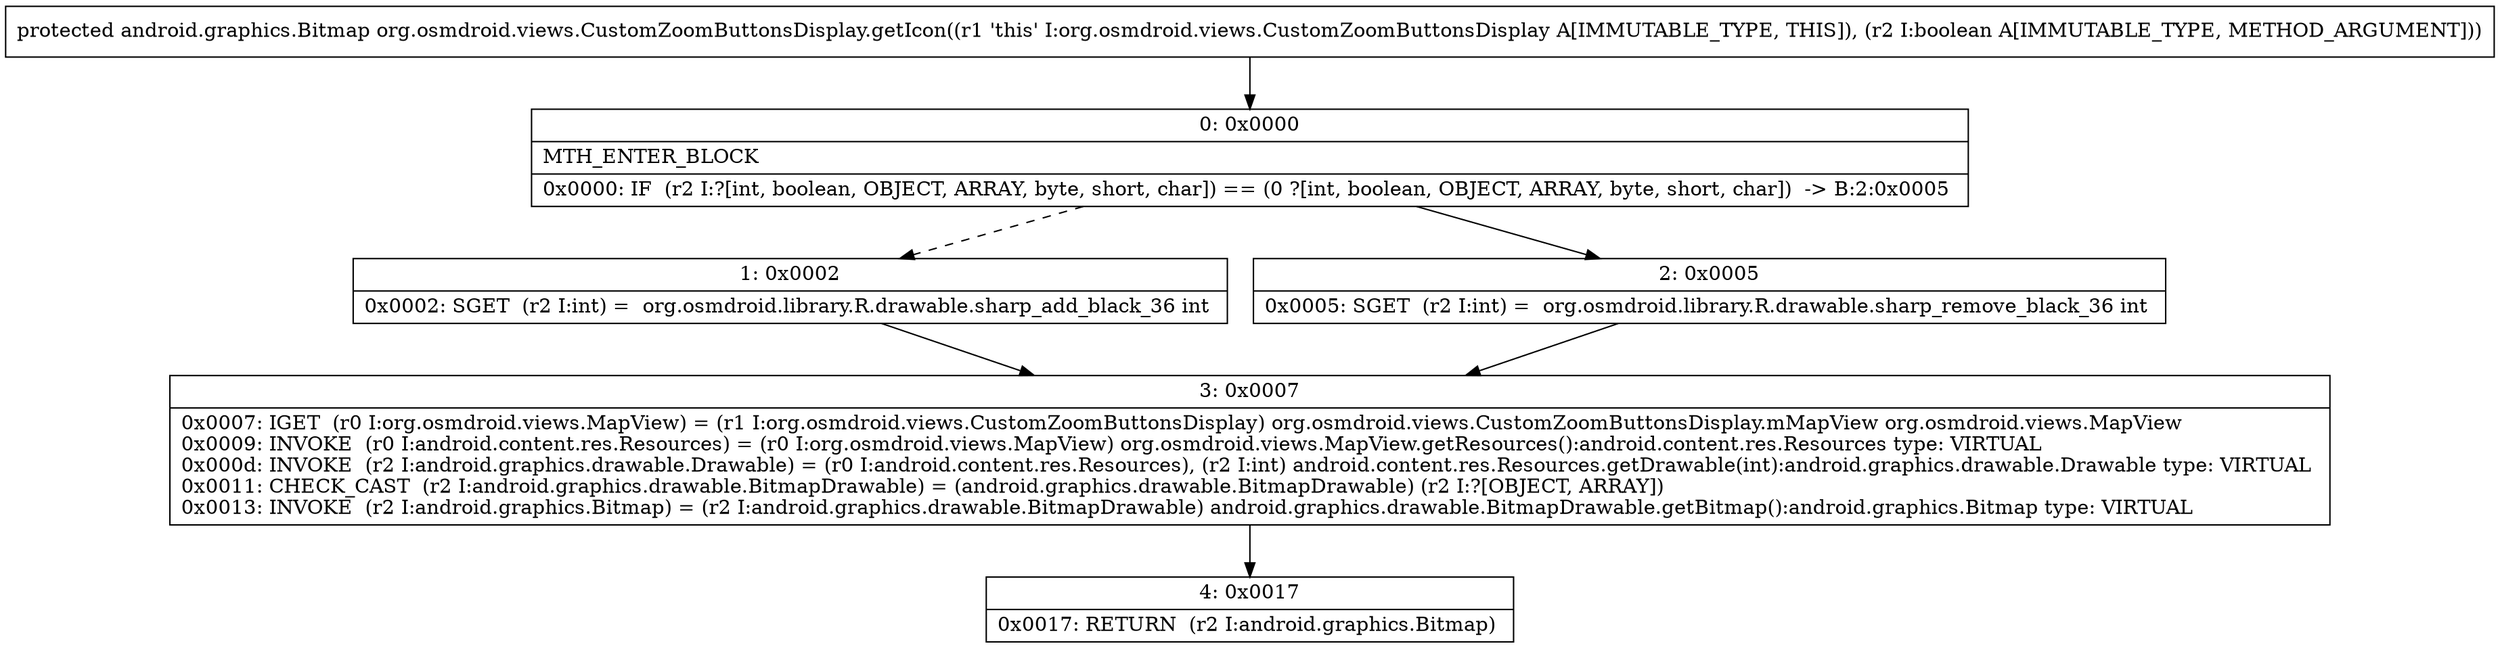 digraph "CFG fororg.osmdroid.views.CustomZoomButtonsDisplay.getIcon(Z)Landroid\/graphics\/Bitmap;" {
Node_0 [shape=record,label="{0\:\ 0x0000|MTH_ENTER_BLOCK\l|0x0000: IF  (r2 I:?[int, boolean, OBJECT, ARRAY, byte, short, char]) == (0 ?[int, boolean, OBJECT, ARRAY, byte, short, char])  \-\> B:2:0x0005 \l}"];
Node_1 [shape=record,label="{1\:\ 0x0002|0x0002: SGET  (r2 I:int) =  org.osmdroid.library.R.drawable.sharp_add_black_36 int \l}"];
Node_2 [shape=record,label="{2\:\ 0x0005|0x0005: SGET  (r2 I:int) =  org.osmdroid.library.R.drawable.sharp_remove_black_36 int \l}"];
Node_3 [shape=record,label="{3\:\ 0x0007|0x0007: IGET  (r0 I:org.osmdroid.views.MapView) = (r1 I:org.osmdroid.views.CustomZoomButtonsDisplay) org.osmdroid.views.CustomZoomButtonsDisplay.mMapView org.osmdroid.views.MapView \l0x0009: INVOKE  (r0 I:android.content.res.Resources) = (r0 I:org.osmdroid.views.MapView) org.osmdroid.views.MapView.getResources():android.content.res.Resources type: VIRTUAL \l0x000d: INVOKE  (r2 I:android.graphics.drawable.Drawable) = (r0 I:android.content.res.Resources), (r2 I:int) android.content.res.Resources.getDrawable(int):android.graphics.drawable.Drawable type: VIRTUAL \l0x0011: CHECK_CAST  (r2 I:android.graphics.drawable.BitmapDrawable) = (android.graphics.drawable.BitmapDrawable) (r2 I:?[OBJECT, ARRAY]) \l0x0013: INVOKE  (r2 I:android.graphics.Bitmap) = (r2 I:android.graphics.drawable.BitmapDrawable) android.graphics.drawable.BitmapDrawable.getBitmap():android.graphics.Bitmap type: VIRTUAL \l}"];
Node_4 [shape=record,label="{4\:\ 0x0017|0x0017: RETURN  (r2 I:android.graphics.Bitmap) \l}"];
MethodNode[shape=record,label="{protected android.graphics.Bitmap org.osmdroid.views.CustomZoomButtonsDisplay.getIcon((r1 'this' I:org.osmdroid.views.CustomZoomButtonsDisplay A[IMMUTABLE_TYPE, THIS]), (r2 I:boolean A[IMMUTABLE_TYPE, METHOD_ARGUMENT])) }"];
MethodNode -> Node_0;
Node_0 -> Node_1[style=dashed];
Node_0 -> Node_2;
Node_1 -> Node_3;
Node_2 -> Node_3;
Node_3 -> Node_4;
}

